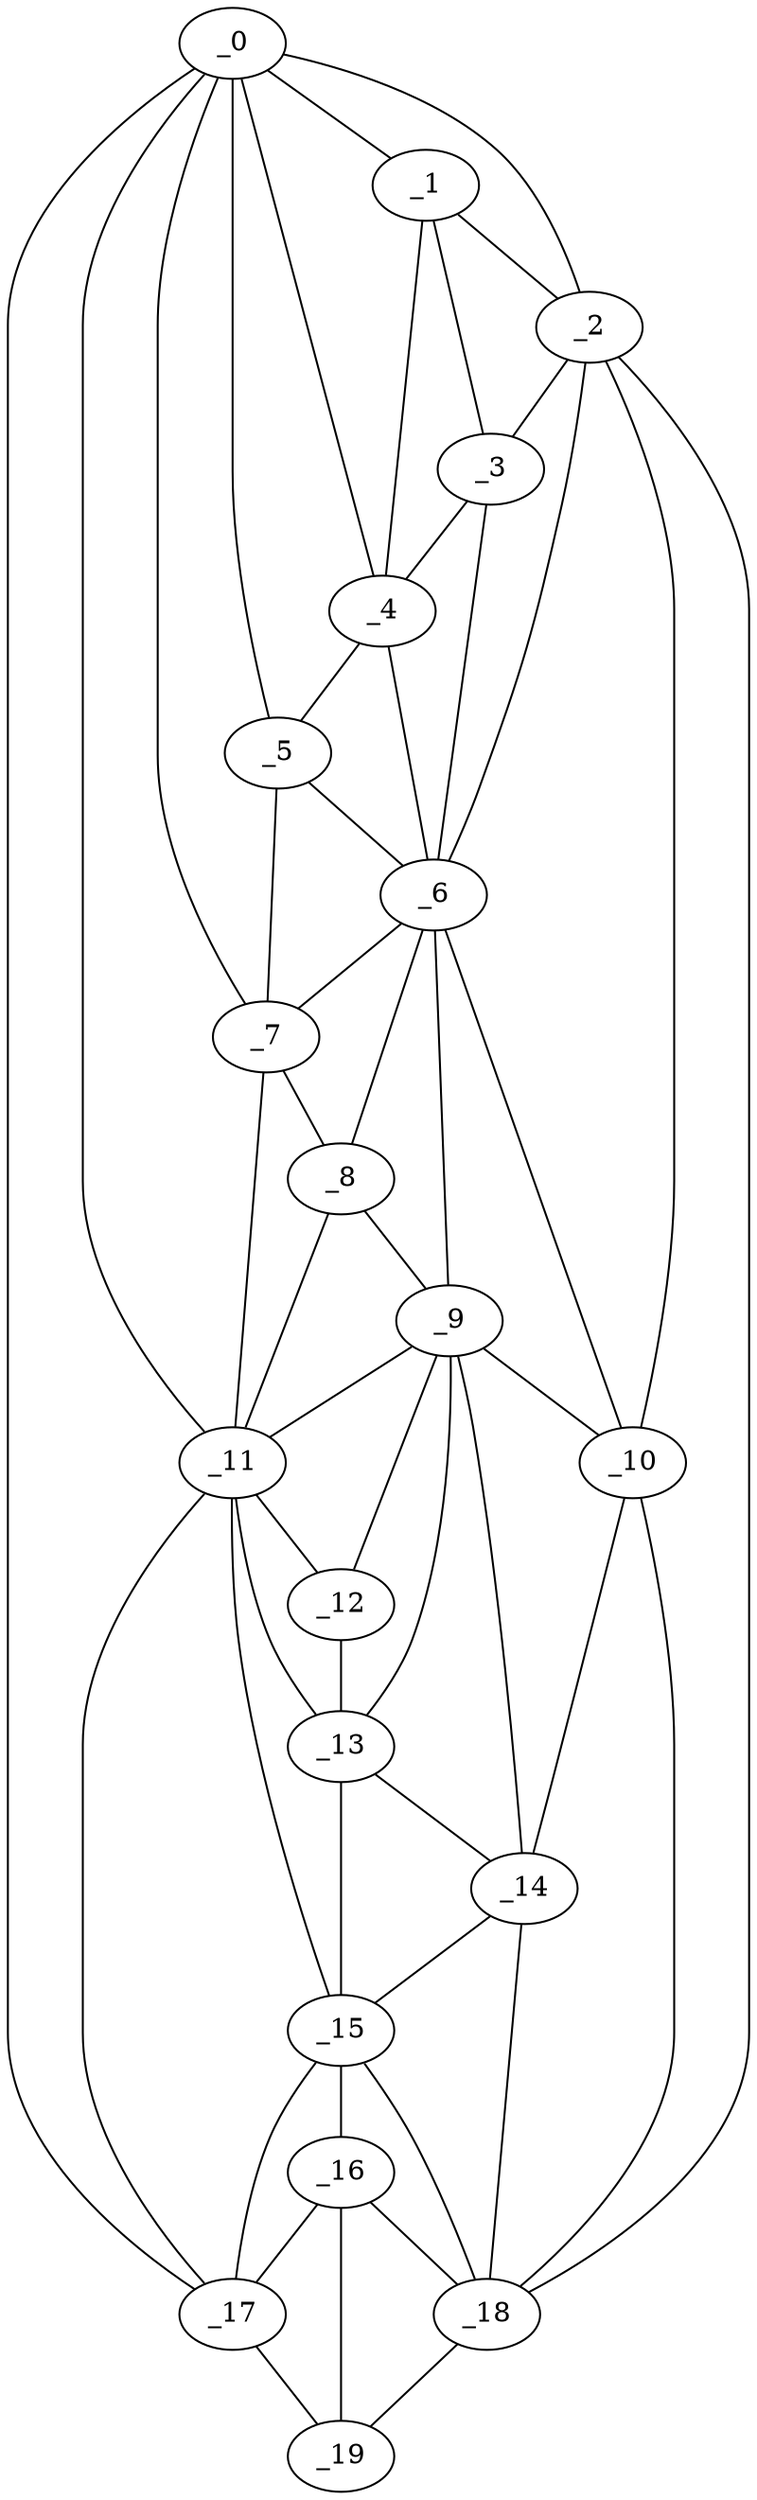 graph "obj79__170.gxl" {
	_0	 [x=7,
		y=42];
	_1	 [x=13,
		y=51];
	_0 -- _1	 [valence=1];
	_2	 [x=15,
		y=92];
	_0 -- _2	 [valence=1];
	_4	 [x=21,
		y=47];
	_0 -- _4	 [valence=2];
	_5	 [x=28,
		y=44];
	_0 -- _5	 [valence=2];
	_7	 [x=38,
		y=42];
	_0 -- _7	 [valence=2];
	_11	 [x=52,
		y=41];
	_0 -- _11	 [valence=1];
	_17	 [x=114,
		y=35];
	_0 -- _17	 [valence=1];
	_1 -- _2	 [valence=1];
	_3	 [x=20,
		y=62];
	_1 -- _3	 [valence=2];
	_1 -- _4	 [valence=2];
	_2 -- _3	 [valence=1];
	_6	 [x=36,
		y=62];
	_2 -- _6	 [valence=2];
	_10	 [x=48,
		y=88];
	_2 -- _10	 [valence=2];
	_18	 [x=124,
		y=85];
	_2 -- _18	 [valence=1];
	_3 -- _4	 [valence=1];
	_3 -- _6	 [valence=2];
	_4 -- _5	 [valence=2];
	_4 -- _6	 [valence=2];
	_5 -- _6	 [valence=2];
	_5 -- _7	 [valence=2];
	_6 -- _7	 [valence=2];
	_8	 [x=42,
		y=44];
	_6 -- _8	 [valence=1];
	_9	 [x=44,
		y=61];
	_6 -- _9	 [valence=1];
	_6 -- _10	 [valence=2];
	_7 -- _8	 [valence=2];
	_7 -- _11	 [valence=1];
	_8 -- _9	 [valence=2];
	_8 -- _11	 [valence=1];
	_9 -- _10	 [valence=2];
	_9 -- _11	 [valence=2];
	_12	 [x=63,
		y=42];
	_9 -- _12	 [valence=1];
	_13	 [x=70,
		y=41];
	_9 -- _13	 [valence=2];
	_14	 [x=74,
		y=41];
	_9 -- _14	 [valence=1];
	_10 -- _14	 [valence=1];
	_10 -- _18	 [valence=2];
	_11 -- _12	 [valence=2];
	_11 -- _13	 [valence=1];
	_15	 [x=92,
		y=38];
	_11 -- _15	 [valence=2];
	_11 -- _17	 [valence=2];
	_12 -- _13	 [valence=2];
	_13 -- _14	 [valence=2];
	_13 -- _15	 [valence=2];
	_14 -- _15	 [valence=1];
	_14 -- _18	 [valence=2];
	_16	 [x=105,
		y=38];
	_15 -- _16	 [valence=2];
	_15 -- _17	 [valence=2];
	_15 -- _18	 [valence=1];
	_16 -- _17	 [valence=2];
	_16 -- _18	 [valence=2];
	_19	 [x=125,
		y=51];
	_16 -- _19	 [valence=2];
	_17 -- _19	 [valence=1];
	_18 -- _19	 [valence=1];
}
